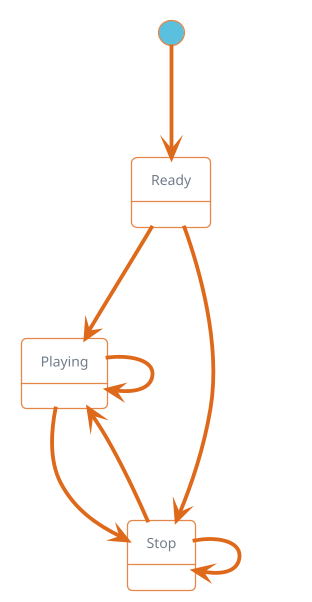 @startuml
'https://plantuml.com/state-diagram

!theme superhero-outline
'skinparam backgroundColor black
scale 300 width
[*] --> Ready: init
Ready --> Playing: play
Ready --> Stop: stop
Playing --> Stop: stop
Playing --> Playing: play
Stop --> Playing: play
Stop --> Stop: stop
@enduml
